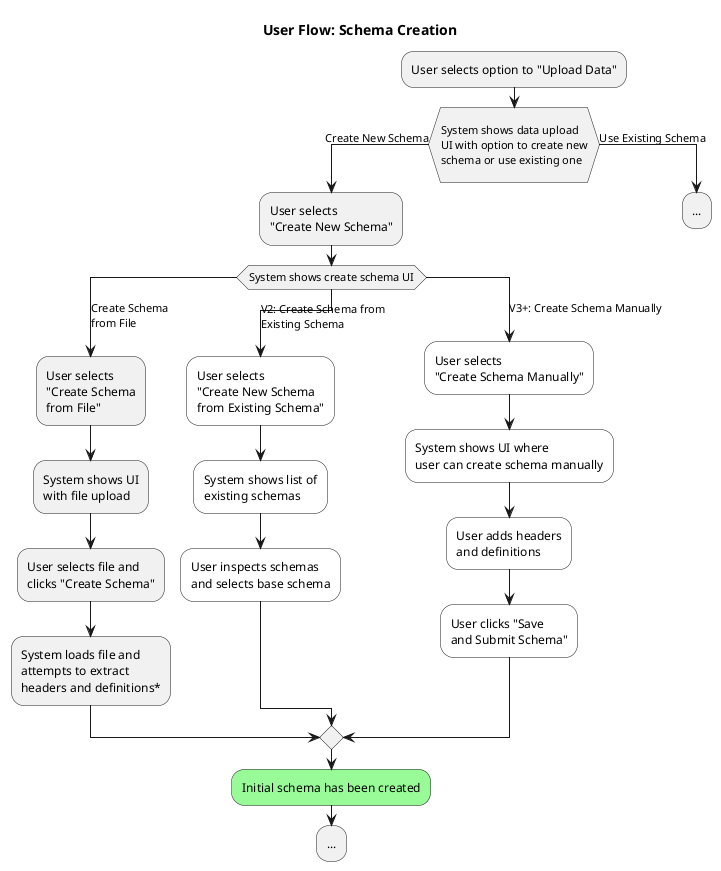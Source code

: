 @startuml user-flow-1-schema-creation

title User Flow: Schema Creation

:User selects option to "Upload Data";
'Data vs file: File indicates only a single file (e.g., csv) can be uploaded at a time. Is that what we want?
'That could be very annoying for researchers with one file per participant (per visit)
if (\nSystem shows data upload\nUI with option to create new\nschema or use existing one\n) then (Create New Schema)
  :User selects\n"Create New Schema";
switch (System shows create schema UI)
case (Create Schema\nfrom File)
  :User selects
  "Create Schema
  from File";
  :System shows UI
  with file upload;
  :User selects file and
  clicks "Create Schema";
  :System loads file and
  attempts to extract 
  headers and definitions*;
case (V2: Create Schema from\nExisting Schema)
  #White:User selects
  "Create New Schema
  from Existing Schema";
  #White:System shows list of
  existing schemas;
  #White:User inspects schemas
  and selects base schema;
case (V3+: Create Schema Manually)
  #White:User selects
  "Create Schema Manually";
  #white:System shows UI where
  user can create schema manually;
  #white:User adds headers
  and definitions;
  #white:User clicks "Save
  and Submit Schema";
endswitch
#palegreen:Initial schema has been created;
:...;
kill
else (Use Existing Schema)
  :...;
  kill
endif

@enduml

